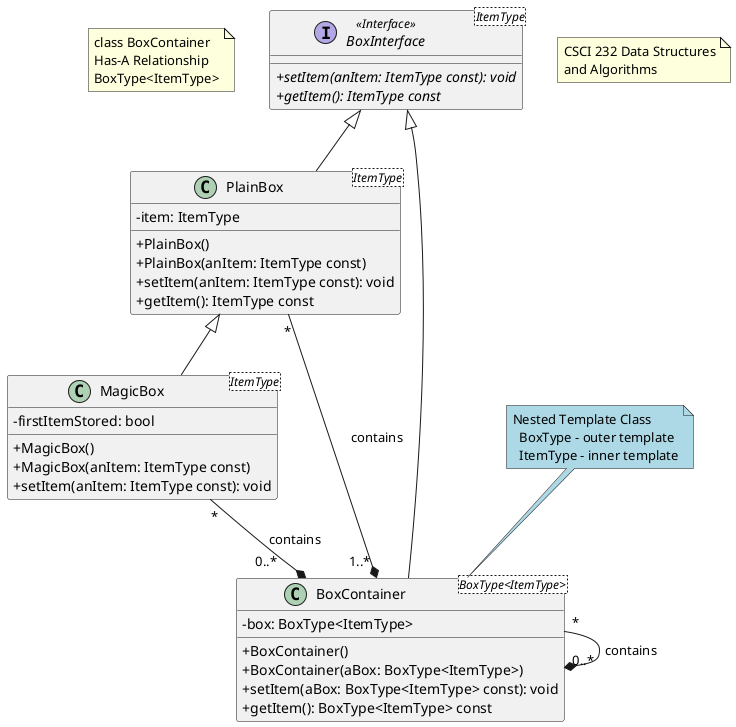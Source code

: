 /'
 ' CSCI 232 Data Structures and Algorithms
 ' 
 ' UML - BoxContainer with HAS-A relationship 
 '       using Template of Template to hold generic box
 '
 ' Phillip J. Curtiss, Associate Professor
 ' pcurtiss@mtech.edu, 406-496-4807
 ' Department of Computer Scinece, Montana Tech
 '/
@startuml
' Turn off the icons that show the access 
skinparam classAttributeIconSize 0

' Title for the UML Diagram
note as Title
class BoxContainer
Has-A Relationship 
BoxType<ItemType>
end note 

/'
 ' Templated Box Interface
 '/
interface BoxInterface<ItemType> <<Interface>> {
    {abstract} +setItem(anItem: ItemType const): void
    {abstract} +getItem(): ItemType const
}

' Course Description
note as Course 
CSCI 232 Data Structures
and Algorithms 
end note

/'
 ' Templated Plain Box Class
 '/
class PlainBox<ItemType> {
    -item: ItemType

    +PlainBox()
    +PlainBox(anItem: ItemType const)
    +setItem(anItem: ItemType const): void
    +getItem(): ItemType const
}

' PlainBox implements the BoxInterface
BoxInterface <|-- PlainBox

/'
 ' Templated Magic Box Class
 '/
class MagicBox<ItemType> {
    -firstItemStored: bool 

    +MagicBox()
    +MagicBox(anItem: ItemType const)
    +setItem(anItem: ItemType const): void
}

' MagicBox inherits from PlainBox
PlainBox <|-- MagicBox

/'
 ' A Nested Templated BoxContainer Class
 '/
class BoxContainer<BoxType<ItemType>> {
    -box: BoxType<ItemType>

    +BoxContainer()
    +BoxContainer(aBox: BoxType<ItemType>)
    +setItem(aBox: BoxType<ItemType> const): void
    +getItem(): BoxType<ItemType> const
}

' Describe the Nested Templated Aspect of the 
' BoxContainer Class - Holding a BoxType<ItemType>
note top of BoxContainer #LightBlue
Nested Template Class
  BoxType - outer template
  ItemType - inner template
end note

' BoxContainer implements the BoxInterface
BoxInterface <|-- BoxContainer
' BoxContainer can contain a PlainBox
PlainBox "*" --* "1..* " BoxContainer : contains
' BoxContainer can contain a MagicBox
MagicBox "*" --* "0..*     " BoxContainer : contains
' BoxContainer can contain a BoxContainer
BoxContainer "*" --* "0..*" BoxContainer : contains

@enduml
